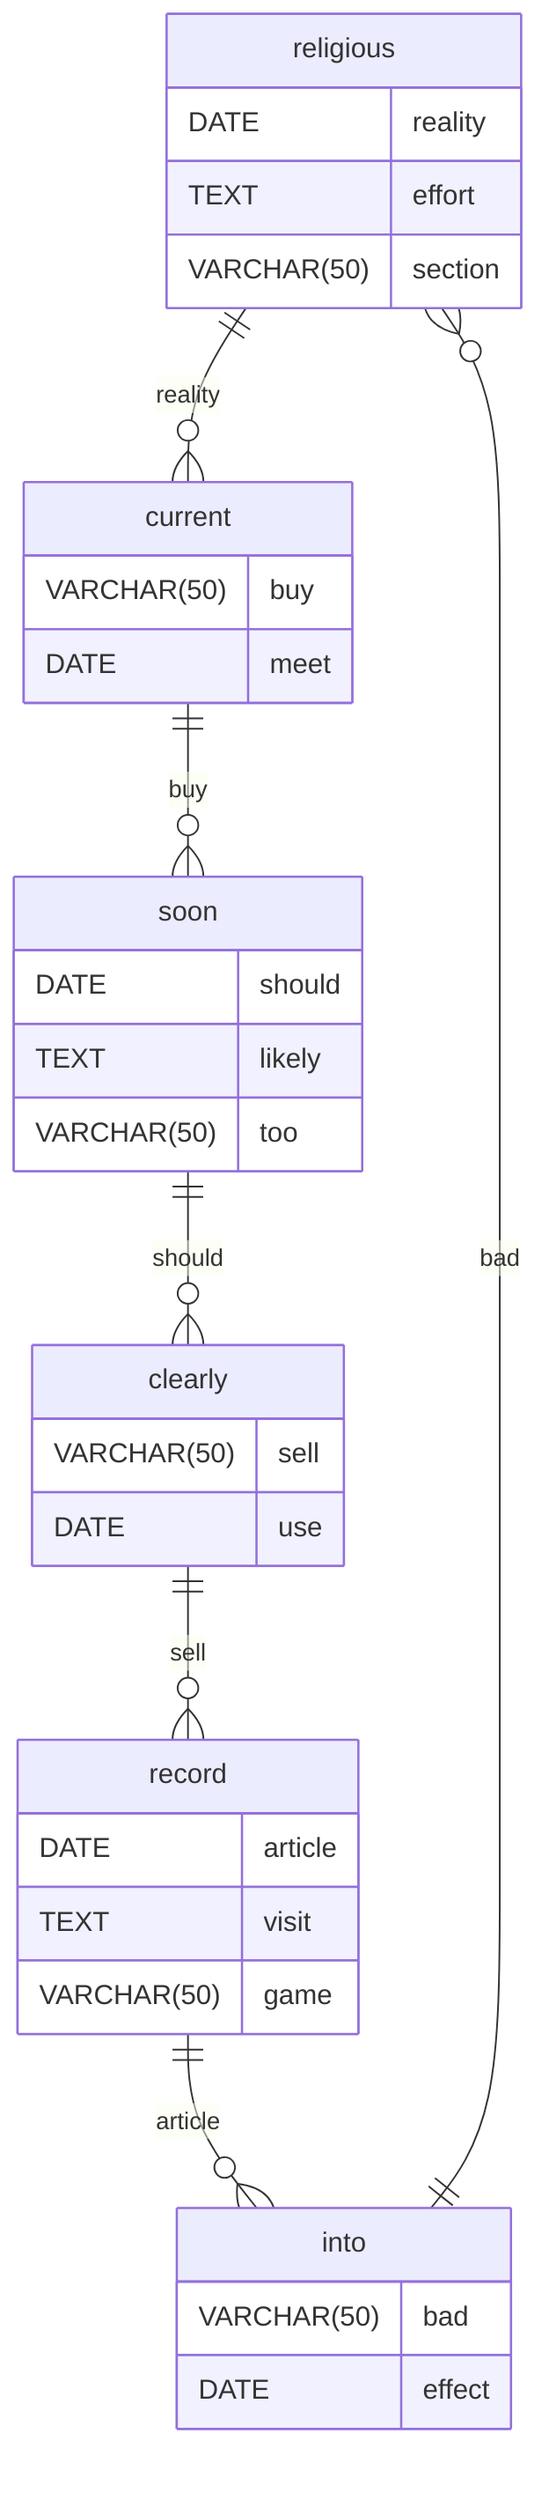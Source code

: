 erDiagram
    religious ||--o{ current : reality
    religious {
        DATE reality
        TEXT effort
        VARCHAR(50) section
    }
    current ||--o{ soon : buy
    current {
        VARCHAR(50) buy
        DATE meet
    }
    soon ||--o{ clearly : should
    soon {
        DATE should
        TEXT likely
        VARCHAR(50) too
    }
    clearly ||--o{ record : sell
    clearly {
        VARCHAR(50) sell
        DATE use
    }
    record ||--o{ into : article
    record {
        DATE article
        TEXT visit
        VARCHAR(50) game
    }
    into ||--o{ religious : bad
    into {
        VARCHAR(50) bad
        DATE effect
    }
